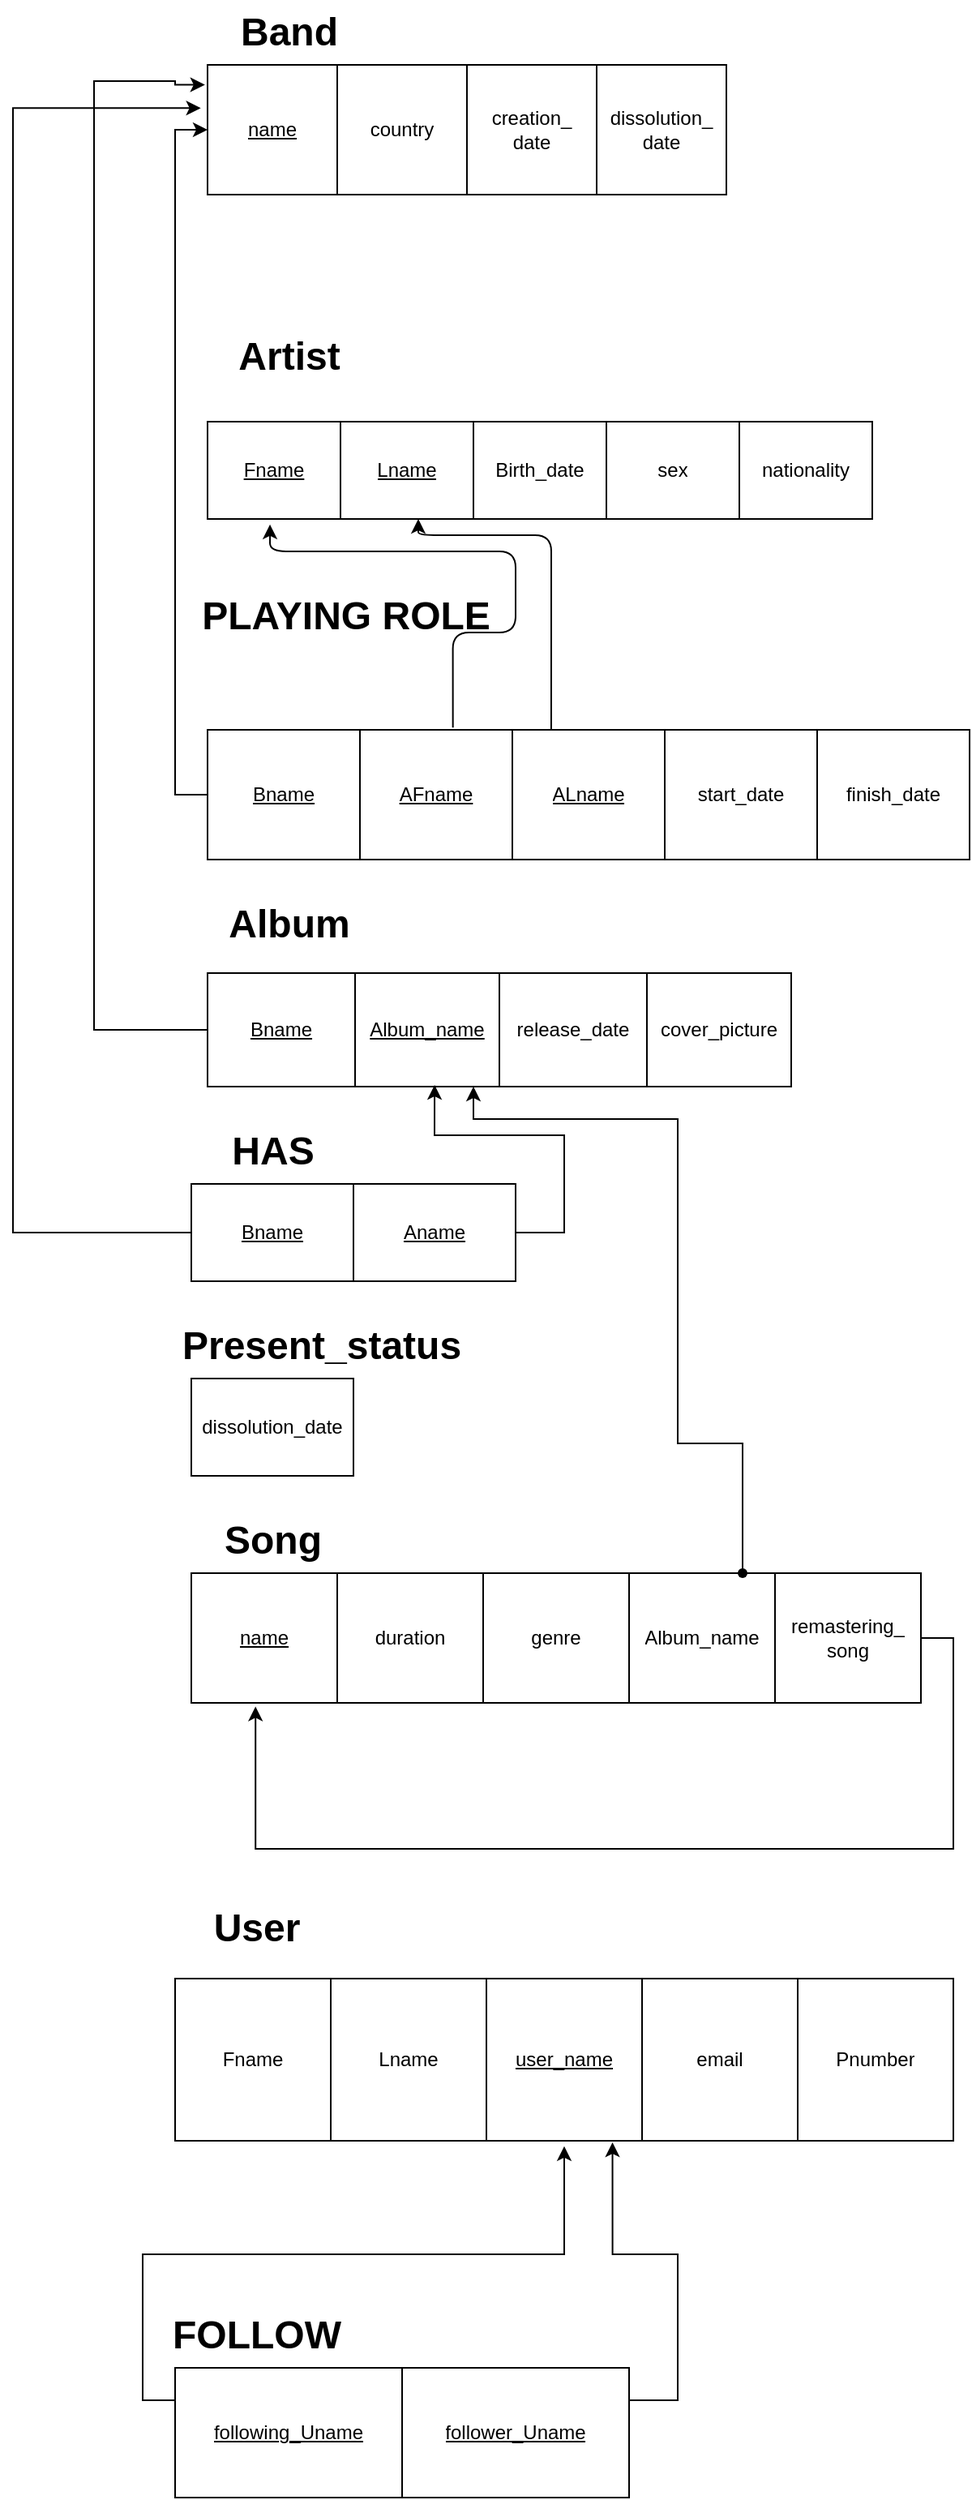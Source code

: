 <mxfile version="14.6.3" type="github">
  <diagram name="Page-1" id="e7010aeb-78dc-98c9-4316-6516fd28bfe3">
    <mxGraphModel dx="1038" dy="580" grid="1" gridSize="10" guides="1" tooltips="1" connect="1" arrows="1" fold="1" page="1" pageScale="1.5" pageWidth="1169" pageHeight="826" background="#ffffff" math="0" shadow="0">
      <root>
        <mxCell id="0" style=";html=1;" />
        <mxCell id="1" style=";html=1;" parent="0" />
        <mxCell id="0AfhaiGvRMVgeVekRw-L-74" value="" style="shape=table;html=1;whiteSpace=wrap;startSize=0;container=1;collapsible=0;childLayout=tableLayout;" vertex="1" parent="1">
          <mxGeometry x="730" y="70" width="320" height="80" as="geometry" />
        </mxCell>
        <mxCell id="0AfhaiGvRMVgeVekRw-L-75" value="" style="shape=partialRectangle;html=1;whiteSpace=wrap;collapsible=0;dropTarget=0;pointerEvents=0;fillColor=none;top=0;left=0;bottom=0;right=0;points=[[0,0.5],[1,0.5]];portConstraint=eastwest;" vertex="1" parent="0AfhaiGvRMVgeVekRw-L-74">
          <mxGeometry width="320" height="80" as="geometry" />
        </mxCell>
        <mxCell id="0AfhaiGvRMVgeVekRw-L-76" value="&lt;u&gt;name&lt;/u&gt;" style="shape=partialRectangle;html=1;whiteSpace=wrap;connectable=0;overflow=hidden;fillColor=none;top=0;left=0;bottom=0;right=0;" vertex="1" parent="0AfhaiGvRMVgeVekRw-L-75">
          <mxGeometry width="80" height="80" as="geometry" />
        </mxCell>
        <mxCell id="0AfhaiGvRMVgeVekRw-L-77" value="country" style="shape=partialRectangle;html=1;whiteSpace=wrap;connectable=0;overflow=hidden;fillColor=none;top=0;left=0;bottom=0;right=0;" vertex="1" parent="0AfhaiGvRMVgeVekRw-L-75">
          <mxGeometry x="80" width="80" height="80" as="geometry" />
        </mxCell>
        <mxCell id="0AfhaiGvRMVgeVekRw-L-78" value="creation_&lt;br&gt;date" style="shape=partialRectangle;html=1;whiteSpace=wrap;connectable=0;overflow=hidden;fillColor=none;top=0;left=0;bottom=0;right=0;" vertex="1" parent="0AfhaiGvRMVgeVekRw-L-75">
          <mxGeometry x="160" width="80" height="80" as="geometry" />
        </mxCell>
        <mxCell id="0AfhaiGvRMVgeVekRw-L-79" value="dissolution_&lt;br&gt;date" style="shape=partialRectangle;html=1;whiteSpace=wrap;connectable=0;overflow=hidden;fillColor=none;top=0;left=0;bottom=0;right=0;" vertex="1" parent="0AfhaiGvRMVgeVekRw-L-75">
          <mxGeometry x="240" width="80" height="80" as="geometry" />
        </mxCell>
        <mxCell id="0AfhaiGvRMVgeVekRw-L-80" value="Band" style="text;strokeColor=none;fillColor=none;html=1;fontSize=24;fontStyle=1;verticalAlign=middle;align=center;" vertex="1" parent="1">
          <mxGeometry x="730" y="30" width="100" height="40" as="geometry" />
        </mxCell>
        <mxCell id="0AfhaiGvRMVgeVekRw-L-81" value="" style="shape=table;html=1;whiteSpace=wrap;startSize=0;container=1;collapsible=0;childLayout=tableLayout;" vertex="1" parent="1">
          <mxGeometry x="730" y="290" width="410" height="60" as="geometry" />
        </mxCell>
        <mxCell id="0AfhaiGvRMVgeVekRw-L-82" value="" style="shape=partialRectangle;html=1;whiteSpace=wrap;collapsible=0;dropTarget=0;pointerEvents=0;fillColor=none;top=0;left=0;bottom=0;right=0;points=[[0,0.5],[1,0.5]];portConstraint=eastwest;" vertex="1" parent="0AfhaiGvRMVgeVekRw-L-81">
          <mxGeometry width="410" height="60" as="geometry" />
        </mxCell>
        <mxCell id="0AfhaiGvRMVgeVekRw-L-83" value="&lt;u&gt;Fname&lt;/u&gt;" style="shape=partialRectangle;html=1;whiteSpace=wrap;connectable=0;overflow=hidden;fillColor=none;top=0;left=0;bottom=0;right=0;" vertex="1" parent="0AfhaiGvRMVgeVekRw-L-82">
          <mxGeometry width="82" height="60" as="geometry" />
        </mxCell>
        <mxCell id="0AfhaiGvRMVgeVekRw-L-84" value="&lt;u&gt;Lname&lt;/u&gt;" style="shape=partialRectangle;html=1;whiteSpace=wrap;connectable=0;overflow=hidden;fillColor=none;top=0;left=0;bottom=0;right=0;" vertex="1" parent="0AfhaiGvRMVgeVekRw-L-82">
          <mxGeometry x="82" width="82" height="60" as="geometry" />
        </mxCell>
        <mxCell id="0AfhaiGvRMVgeVekRw-L-85" value="Birth_date" style="shape=partialRectangle;html=1;whiteSpace=wrap;connectable=0;overflow=hidden;fillColor=none;top=0;left=0;bottom=0;right=0;" vertex="1" parent="0AfhaiGvRMVgeVekRw-L-82">
          <mxGeometry x="164" width="82" height="60" as="geometry" />
        </mxCell>
        <mxCell id="0AfhaiGvRMVgeVekRw-L-86" value="sex" style="shape=partialRectangle;html=1;whiteSpace=wrap;connectable=0;overflow=hidden;fillColor=none;top=0;left=0;bottom=0;right=0;" vertex="1" parent="0AfhaiGvRMVgeVekRw-L-82">
          <mxGeometry x="246" width="82" height="60" as="geometry" />
        </mxCell>
        <mxCell id="0AfhaiGvRMVgeVekRw-L-87" value="nationality" style="shape=partialRectangle;html=1;whiteSpace=wrap;connectable=0;overflow=hidden;fillColor=none;top=0;left=0;bottom=0;right=0;" vertex="1" parent="0AfhaiGvRMVgeVekRw-L-82">
          <mxGeometry x="328" width="82" height="60" as="geometry" />
        </mxCell>
        <mxCell id="0AfhaiGvRMVgeVekRw-L-89" value="Artist" style="text;strokeColor=none;fillColor=none;html=1;fontSize=24;fontStyle=1;verticalAlign=middle;align=center;" vertex="1" parent="1">
          <mxGeometry x="730" y="230" width="100" height="40" as="geometry" />
        </mxCell>
        <mxCell id="0AfhaiGvRMVgeVekRw-L-97" value="" style="shape=table;html=1;whiteSpace=wrap;startSize=0;container=1;collapsible=0;childLayout=tableLayout;" vertex="1" parent="1">
          <mxGeometry x="730" y="480" width="470" height="80" as="geometry" />
        </mxCell>
        <mxCell id="0AfhaiGvRMVgeVekRw-L-98" value="" style="shape=partialRectangle;html=1;whiteSpace=wrap;collapsible=0;dropTarget=0;pointerEvents=0;fillColor=none;top=0;left=0;bottom=0;right=0;points=[[0,0.5],[1,0.5]];portConstraint=eastwest;" vertex="1" parent="0AfhaiGvRMVgeVekRw-L-97">
          <mxGeometry width="470" height="80" as="geometry" />
        </mxCell>
        <mxCell id="0AfhaiGvRMVgeVekRw-L-99" value="&lt;u&gt;Bname&lt;/u&gt;" style="shape=partialRectangle;html=1;whiteSpace=wrap;connectable=0;overflow=hidden;fillColor=none;top=0;left=0;bottom=0;right=0;" vertex="1" parent="0AfhaiGvRMVgeVekRw-L-98">
          <mxGeometry width="94" height="80" as="geometry" />
        </mxCell>
        <mxCell id="0AfhaiGvRMVgeVekRw-L-100" value="&lt;u&gt;AFname&lt;/u&gt;" style="shape=partialRectangle;html=1;whiteSpace=wrap;connectable=0;overflow=hidden;fillColor=none;top=0;left=0;bottom=0;right=0;" vertex="1" parent="0AfhaiGvRMVgeVekRw-L-98">
          <mxGeometry x="94" width="94" height="80" as="geometry" />
        </mxCell>
        <mxCell id="0AfhaiGvRMVgeVekRw-L-101" value="&lt;u&gt;ALname&lt;/u&gt;" style="shape=partialRectangle;html=1;whiteSpace=wrap;connectable=0;overflow=hidden;fillColor=none;top=0;left=0;bottom=0;right=0;" vertex="1" parent="0AfhaiGvRMVgeVekRw-L-98">
          <mxGeometry x="188" width="94" height="80" as="geometry" />
        </mxCell>
        <mxCell id="0AfhaiGvRMVgeVekRw-L-102" value="start_date" style="shape=partialRectangle;html=1;whiteSpace=wrap;connectable=0;overflow=hidden;fillColor=none;top=0;left=0;bottom=0;right=0;" vertex="1" parent="0AfhaiGvRMVgeVekRw-L-98">
          <mxGeometry x="282" width="94" height="80" as="geometry" />
        </mxCell>
        <mxCell id="0AfhaiGvRMVgeVekRw-L-103" value="finish_date" style="shape=partialRectangle;html=1;whiteSpace=wrap;connectable=0;overflow=hidden;fillColor=none;top=0;left=0;bottom=0;right=0;" vertex="1" parent="0AfhaiGvRMVgeVekRw-L-98">
          <mxGeometry x="376" width="94" height="80" as="geometry" />
        </mxCell>
        <mxCell id="0AfhaiGvRMVgeVekRw-L-104" value="PLAYING ROLE" style="text;strokeColor=none;fillColor=none;html=1;fontSize=24;fontStyle=1;verticalAlign=middle;align=center;" vertex="1" parent="1">
          <mxGeometry x="730" y="390" width="170" height="40" as="geometry" />
        </mxCell>
        <mxCell id="0AfhaiGvRMVgeVekRw-L-106" style="edgeStyle=orthogonalEdgeStyle;rounded=0;orthogonalLoop=1;jettySize=auto;html=1;exitX=0;exitY=0.5;exitDx=0;exitDy=0;entryX=0;entryY=0.5;entryDx=0;entryDy=0;" edge="1" parent="1" source="0AfhaiGvRMVgeVekRw-L-98" target="0AfhaiGvRMVgeVekRw-L-75">
          <mxGeometry relative="1" as="geometry" />
        </mxCell>
        <mxCell id="0AfhaiGvRMVgeVekRw-L-110" value="" style="edgeStyle=segmentEdgeStyle;endArrow=classic;html=1;exitX=0.322;exitY=-0.017;exitDx=0;exitDy=0;exitPerimeter=0;entryX=0.094;entryY=1.057;entryDx=0;entryDy=0;entryPerimeter=0;" edge="1" parent="1" source="0AfhaiGvRMVgeVekRw-L-98" target="0AfhaiGvRMVgeVekRw-L-82">
          <mxGeometry width="50" height="50" relative="1" as="geometry">
            <mxPoint x="882" y="429" as="sourcePoint" />
            <mxPoint x="760" y="370" as="targetPoint" />
            <Array as="points">
              <mxPoint x="881" y="420" />
              <mxPoint x="920" y="420" />
              <mxPoint x="920" y="370" />
              <mxPoint x="769" y="370" />
            </Array>
          </mxGeometry>
        </mxCell>
        <mxCell id="0AfhaiGvRMVgeVekRw-L-112" value="" style="edgeStyle=segmentEdgeStyle;endArrow=classic;html=1;exitX=0.451;exitY=0;exitDx=0;exitDy=0;exitPerimeter=0;" edge="1" parent="1" source="0AfhaiGvRMVgeVekRw-L-98" target="0AfhaiGvRMVgeVekRw-L-82">
          <mxGeometry width="50" height="50" relative="1" as="geometry">
            <mxPoint x="942" y="447" as="sourcePoint" />
            <mxPoint x="860" y="350" as="targetPoint" />
            <Array as="points">
              <mxPoint x="942" y="360" />
              <mxPoint x="860" y="360" />
            </Array>
          </mxGeometry>
        </mxCell>
        <mxCell id="0AfhaiGvRMVgeVekRw-L-113" value="" style="shape=table;html=1;whiteSpace=wrap;startSize=0;container=1;collapsible=0;childLayout=tableLayout;" vertex="1" parent="1">
          <mxGeometry x="730" y="630" width="360" height="70" as="geometry" />
        </mxCell>
        <mxCell id="0AfhaiGvRMVgeVekRw-L-114" value="" style="shape=partialRectangle;html=1;whiteSpace=wrap;collapsible=0;dropTarget=0;pointerEvents=0;fillColor=none;top=0;left=0;bottom=0;right=0;points=[[0,0.5],[1,0.5]];portConstraint=eastwest;" vertex="1" parent="0AfhaiGvRMVgeVekRw-L-113">
          <mxGeometry width="360" height="70" as="geometry" />
        </mxCell>
        <mxCell id="0AfhaiGvRMVgeVekRw-L-115" value="&lt;u&gt;Bname&lt;/u&gt;" style="shape=partialRectangle;html=1;whiteSpace=wrap;connectable=0;overflow=hidden;fillColor=none;top=0;left=0;bottom=0;right=0;" vertex="1" parent="0AfhaiGvRMVgeVekRw-L-114">
          <mxGeometry width="91" height="70" as="geometry" />
        </mxCell>
        <mxCell id="0AfhaiGvRMVgeVekRw-L-116" value="&lt;u&gt;Album_name&lt;/u&gt;" style="shape=partialRectangle;html=1;whiteSpace=wrap;connectable=0;overflow=hidden;fillColor=none;top=0;left=0;bottom=0;right=0;" vertex="1" parent="0AfhaiGvRMVgeVekRw-L-114">
          <mxGeometry x="91" width="89" height="70" as="geometry" />
        </mxCell>
        <mxCell id="0AfhaiGvRMVgeVekRw-L-117" value="release_date" style="shape=partialRectangle;html=1;whiteSpace=wrap;connectable=0;overflow=hidden;fillColor=none;top=0;left=0;bottom=0;right=0;" vertex="1" parent="0AfhaiGvRMVgeVekRw-L-114">
          <mxGeometry x="180" width="91" height="70" as="geometry" />
        </mxCell>
        <mxCell id="0AfhaiGvRMVgeVekRw-L-118" value="cover_picture" style="shape=partialRectangle;html=1;whiteSpace=wrap;connectable=0;overflow=hidden;fillColor=none;top=0;left=0;bottom=0;right=0;" vertex="1" parent="0AfhaiGvRMVgeVekRw-L-114">
          <mxGeometry x="271" width="89" height="70" as="geometry" />
        </mxCell>
        <mxCell id="0AfhaiGvRMVgeVekRw-L-119" value="Album" style="text;strokeColor=none;fillColor=none;html=1;fontSize=24;fontStyle=1;verticalAlign=middle;align=center;" vertex="1" parent="1">
          <mxGeometry x="730" y="580" width="100" height="40" as="geometry" />
        </mxCell>
        <mxCell id="0AfhaiGvRMVgeVekRw-L-125" style="edgeStyle=orthogonalEdgeStyle;rounded=0;orthogonalLoop=1;jettySize=auto;html=1;entryX=-0.005;entryY=0.153;entryDx=0;entryDy=0;entryPerimeter=0;" edge="1" parent="1" source="0AfhaiGvRMVgeVekRw-L-114" target="0AfhaiGvRMVgeVekRw-L-75">
          <mxGeometry relative="1" as="geometry">
            <mxPoint x="670" y="80" as="targetPoint" />
            <Array as="points">
              <mxPoint x="660" y="665" />
              <mxPoint x="660" y="80" />
              <mxPoint x="710" y="80" />
              <mxPoint x="710" y="82" />
            </Array>
          </mxGeometry>
        </mxCell>
        <mxCell id="0AfhaiGvRMVgeVekRw-L-130" style="edgeStyle=orthogonalEdgeStyle;rounded=0;orthogonalLoop=1;jettySize=auto;html=1;entryX=0.389;entryY=0.986;entryDx=0;entryDy=0;entryPerimeter=0;" edge="1" parent="1" source="0AfhaiGvRMVgeVekRw-L-126" target="0AfhaiGvRMVgeVekRw-L-114">
          <mxGeometry relative="1" as="geometry">
            <mxPoint x="870" y="720" as="targetPoint" />
            <Array as="points">
              <mxPoint x="950" y="790" />
              <mxPoint x="950" y="730" />
              <mxPoint x="870" y="730" />
            </Array>
          </mxGeometry>
        </mxCell>
        <mxCell id="0AfhaiGvRMVgeVekRw-L-126" value="" style="shape=table;html=1;whiteSpace=wrap;startSize=0;container=1;collapsible=0;childLayout=tableLayout;" vertex="1" parent="1">
          <mxGeometry x="720" y="760" width="200" height="60" as="geometry" />
        </mxCell>
        <mxCell id="0AfhaiGvRMVgeVekRw-L-127" value="" style="shape=partialRectangle;html=1;whiteSpace=wrap;collapsible=0;dropTarget=0;pointerEvents=0;fillColor=none;top=0;left=0;bottom=0;right=0;points=[[0,0.5],[1,0.5]];portConstraint=eastwest;" vertex="1" parent="0AfhaiGvRMVgeVekRw-L-126">
          <mxGeometry width="200" height="60" as="geometry" />
        </mxCell>
        <mxCell id="0AfhaiGvRMVgeVekRw-L-128" value="&lt;u&gt;Bname&lt;/u&gt;" style="shape=partialRectangle;html=1;whiteSpace=wrap;connectable=0;overflow=hidden;fillColor=none;top=0;left=0;bottom=0;right=0;" vertex="1" parent="0AfhaiGvRMVgeVekRw-L-127">
          <mxGeometry width="100" height="60" as="geometry" />
        </mxCell>
        <mxCell id="0AfhaiGvRMVgeVekRw-L-129" value="&lt;u&gt;Aname&lt;/u&gt;" style="shape=partialRectangle;html=1;whiteSpace=wrap;connectable=0;overflow=hidden;fillColor=none;top=0;left=0;bottom=0;right=0;" vertex="1" parent="0AfhaiGvRMVgeVekRw-L-127">
          <mxGeometry x="100" width="100" height="60" as="geometry" />
        </mxCell>
        <mxCell id="0AfhaiGvRMVgeVekRw-L-132" style="edgeStyle=orthogonalEdgeStyle;rounded=0;orthogonalLoop=1;jettySize=auto;html=1;entryX=-0.013;entryY=0.333;entryDx=0;entryDy=0;entryPerimeter=0;" edge="1" parent="1" source="0AfhaiGvRMVgeVekRw-L-127" target="0AfhaiGvRMVgeVekRw-L-75">
          <mxGeometry relative="1" as="geometry">
            <mxPoint x="630" y="100" as="targetPoint" />
            <Array as="points">
              <mxPoint x="610" y="790" />
              <mxPoint x="610" y="97" />
            </Array>
          </mxGeometry>
        </mxCell>
        <mxCell id="0AfhaiGvRMVgeVekRw-L-133" value="HAS" style="text;strokeColor=none;fillColor=none;html=1;fontSize=24;fontStyle=1;verticalAlign=middle;align=center;" vertex="1" parent="1">
          <mxGeometry x="720" y="720" width="100" height="40" as="geometry" />
        </mxCell>
        <mxCell id="0AfhaiGvRMVgeVekRw-L-134" value="" style="shape=table;html=1;whiteSpace=wrap;startSize=0;container=1;collapsible=0;childLayout=tableLayout;" vertex="1" parent="1">
          <mxGeometry x="720" y="880" width="100" height="60" as="geometry" />
        </mxCell>
        <mxCell id="0AfhaiGvRMVgeVekRw-L-135" value="" style="shape=partialRectangle;html=1;whiteSpace=wrap;collapsible=0;dropTarget=0;pointerEvents=0;fillColor=none;top=0;left=0;bottom=0;right=0;points=[[0,0.5],[1,0.5]];portConstraint=eastwest;" vertex="1" parent="0AfhaiGvRMVgeVekRw-L-134">
          <mxGeometry width="100" height="60" as="geometry" />
        </mxCell>
        <mxCell id="0AfhaiGvRMVgeVekRw-L-136" value="dissolution_date" style="shape=partialRectangle;html=1;whiteSpace=wrap;connectable=0;overflow=hidden;fillColor=none;top=0;left=0;bottom=0;right=0;" vertex="1" parent="0AfhaiGvRMVgeVekRw-L-135">
          <mxGeometry width="100" height="60" as="geometry" />
        </mxCell>
        <mxCell id="0AfhaiGvRMVgeVekRw-L-137" value="Present_status" style="text;strokeColor=none;fillColor=none;html=1;fontSize=24;fontStyle=1;verticalAlign=middle;align=center;" vertex="1" parent="1">
          <mxGeometry x="720" y="840" width="160" height="40" as="geometry" />
        </mxCell>
        <mxCell id="0AfhaiGvRMVgeVekRw-L-138" value="" style="shape=table;html=1;whiteSpace=wrap;startSize=0;container=1;collapsible=0;childLayout=tableLayout;" vertex="1" parent="1">
          <mxGeometry x="720" y="1000" width="450" height="80" as="geometry" />
        </mxCell>
        <mxCell id="0AfhaiGvRMVgeVekRw-L-139" value="" style="shape=partialRectangle;html=1;whiteSpace=wrap;collapsible=0;dropTarget=0;pointerEvents=0;fillColor=none;top=0;left=0;bottom=0;right=0;points=[[0,0.5],[1,0.5]];portConstraint=eastwest;" vertex="1" parent="0AfhaiGvRMVgeVekRw-L-138">
          <mxGeometry width="450" height="80" as="geometry" />
        </mxCell>
        <mxCell id="0AfhaiGvRMVgeVekRw-L-140" value="&lt;u&gt;name&lt;/u&gt;" style="shape=partialRectangle;html=1;whiteSpace=wrap;connectable=0;overflow=hidden;fillColor=none;top=0;left=0;bottom=0;right=0;" vertex="1" parent="0AfhaiGvRMVgeVekRw-L-139">
          <mxGeometry width="90" height="80" as="geometry" />
        </mxCell>
        <mxCell id="0AfhaiGvRMVgeVekRw-L-141" value="duration" style="shape=partialRectangle;html=1;whiteSpace=wrap;connectable=0;overflow=hidden;fillColor=none;top=0;left=0;bottom=0;right=0;" vertex="1" parent="0AfhaiGvRMVgeVekRw-L-139">
          <mxGeometry x="90" width="90" height="80" as="geometry" />
        </mxCell>
        <mxCell id="0AfhaiGvRMVgeVekRw-L-142" value="genre" style="shape=partialRectangle;html=1;whiteSpace=wrap;connectable=0;overflow=hidden;fillColor=none;top=0;left=0;bottom=0;right=0;" vertex="1" parent="0AfhaiGvRMVgeVekRw-L-139">
          <mxGeometry x="180" width="90" height="80" as="geometry" />
        </mxCell>
        <mxCell id="0AfhaiGvRMVgeVekRw-L-143" value="Album_name" style="shape=partialRectangle;html=1;whiteSpace=wrap;connectable=0;overflow=hidden;fillColor=none;top=0;left=0;bottom=0;right=0;" vertex="1" parent="0AfhaiGvRMVgeVekRw-L-139">
          <mxGeometry x="270" width="90" height="80" as="geometry" />
        </mxCell>
        <mxCell id="0AfhaiGvRMVgeVekRw-L-144" value="remastering_&lt;br&gt;song" style="shape=partialRectangle;html=1;whiteSpace=wrap;connectable=0;overflow=hidden;fillColor=none;top=0;left=0;bottom=0;right=0;" vertex="1" parent="0AfhaiGvRMVgeVekRw-L-139">
          <mxGeometry x="360" width="90" height="80" as="geometry" />
        </mxCell>
        <mxCell id="0AfhaiGvRMVgeVekRw-L-150" style="edgeStyle=orthogonalEdgeStyle;rounded=0;orthogonalLoop=1;jettySize=auto;html=1;entryX=0.088;entryY=1.028;entryDx=0;entryDy=0;entryPerimeter=0;" edge="1" parent="0AfhaiGvRMVgeVekRw-L-138" source="0AfhaiGvRMVgeVekRw-L-139" target="0AfhaiGvRMVgeVekRw-L-139">
          <mxGeometry relative="1" as="geometry">
            <mxPoint x="40" y="130" as="targetPoint" />
            <Array as="points">
              <mxPoint x="470" y="40" />
              <mxPoint x="470" y="170" />
              <mxPoint x="40" y="170" />
            </Array>
          </mxGeometry>
        </mxCell>
        <mxCell id="0AfhaiGvRMVgeVekRw-L-145" value="Song" style="text;strokeColor=none;fillColor=none;html=1;fontSize=24;fontStyle=1;verticalAlign=middle;align=center;" vertex="1" parent="1">
          <mxGeometry x="720" y="960" width="100" height="40" as="geometry" />
        </mxCell>
        <mxCell id="0AfhaiGvRMVgeVekRw-L-152" style="edgeStyle=orthogonalEdgeStyle;rounded=0;orthogonalLoop=1;jettySize=auto;html=1;" edge="1" parent="1" source="0AfhaiGvRMVgeVekRw-L-151">
          <mxGeometry relative="1" as="geometry">
            <mxPoint x="894" y="700" as="targetPoint" />
            <Array as="points">
              <mxPoint x="1020" y="920" />
              <mxPoint x="1020" y="720" />
              <mxPoint x="894" y="720" />
            </Array>
          </mxGeometry>
        </mxCell>
        <mxCell id="0AfhaiGvRMVgeVekRw-L-151" value="" style="shape=waypoint;sketch=0;size=6;pointerEvents=1;points=[];fillColor=none;resizable=0;rotatable=0;perimeter=centerPerimeter;snapToPoint=1;" vertex="1" parent="1">
          <mxGeometry x="1040" y="980" width="40" height="40" as="geometry" />
        </mxCell>
        <mxCell id="0AfhaiGvRMVgeVekRw-L-153" value="" style="shape=table;html=1;whiteSpace=wrap;startSize=0;container=1;collapsible=0;childLayout=tableLayout;" vertex="1" parent="1">
          <mxGeometry x="710" y="1250" width="480" height="100" as="geometry" />
        </mxCell>
        <mxCell id="0AfhaiGvRMVgeVekRw-L-154" value="" style="shape=partialRectangle;html=1;whiteSpace=wrap;collapsible=0;dropTarget=0;pointerEvents=0;fillColor=none;top=0;left=0;bottom=0;right=0;points=[[0,0.5],[1,0.5]];portConstraint=eastwest;" vertex="1" parent="0AfhaiGvRMVgeVekRw-L-153">
          <mxGeometry width="480" height="100" as="geometry" />
        </mxCell>
        <mxCell id="0AfhaiGvRMVgeVekRw-L-155" value="Fname" style="shape=partialRectangle;html=1;whiteSpace=wrap;connectable=0;overflow=hidden;fillColor=none;top=0;left=0;bottom=0;right=0;" vertex="1" parent="0AfhaiGvRMVgeVekRw-L-154">
          <mxGeometry width="96" height="100" as="geometry" />
        </mxCell>
        <mxCell id="0AfhaiGvRMVgeVekRw-L-156" value="Lname" style="shape=partialRectangle;html=1;whiteSpace=wrap;connectable=0;overflow=hidden;fillColor=none;top=0;left=0;bottom=0;right=0;" vertex="1" parent="0AfhaiGvRMVgeVekRw-L-154">
          <mxGeometry x="96" width="96" height="100" as="geometry" />
        </mxCell>
        <mxCell id="0AfhaiGvRMVgeVekRw-L-157" value="&lt;u&gt;user_name&lt;/u&gt;" style="shape=partialRectangle;html=1;whiteSpace=wrap;connectable=0;overflow=hidden;fillColor=none;top=0;left=0;bottom=0;right=0;" vertex="1" parent="0AfhaiGvRMVgeVekRw-L-154">
          <mxGeometry x="192" width="96" height="100" as="geometry" />
        </mxCell>
        <mxCell id="0AfhaiGvRMVgeVekRw-L-158" value="email" style="shape=partialRectangle;html=1;whiteSpace=wrap;connectable=0;overflow=hidden;fillColor=none;top=0;left=0;bottom=0;right=0;" vertex="1" parent="0AfhaiGvRMVgeVekRw-L-154">
          <mxGeometry x="288" width="96" height="100" as="geometry" />
        </mxCell>
        <mxCell id="0AfhaiGvRMVgeVekRw-L-159" value="Pnumber" style="shape=partialRectangle;html=1;whiteSpace=wrap;connectable=0;overflow=hidden;fillColor=none;top=0;left=0;bottom=0;right=0;" vertex="1" parent="0AfhaiGvRMVgeVekRw-L-154">
          <mxGeometry x="384" width="96" height="100" as="geometry" />
        </mxCell>
        <mxCell id="0AfhaiGvRMVgeVekRw-L-160" value="User" style="text;strokeColor=none;fillColor=none;html=1;fontSize=24;fontStyle=1;verticalAlign=middle;align=center;" vertex="1" parent="1">
          <mxGeometry x="710" y="1199" width="100" height="40" as="geometry" />
        </mxCell>
        <mxCell id="0AfhaiGvRMVgeVekRw-L-161" value="" style="shape=table;html=1;whiteSpace=wrap;startSize=0;container=1;collapsible=0;childLayout=tableLayout;" vertex="1" parent="1">
          <mxGeometry x="710" y="1490" width="280" height="80" as="geometry" />
        </mxCell>
        <mxCell id="0AfhaiGvRMVgeVekRw-L-162" value="" style="shape=partialRectangle;html=1;whiteSpace=wrap;collapsible=0;dropTarget=0;pointerEvents=0;fillColor=none;top=0;left=0;bottom=0;right=0;points=[[0,0.5],[1,0.5]];portConstraint=eastwest;" vertex="1" parent="0AfhaiGvRMVgeVekRw-L-161">
          <mxGeometry width="280" height="80" as="geometry" />
        </mxCell>
        <mxCell id="0AfhaiGvRMVgeVekRw-L-163" value="&lt;u&gt;following_Uname&lt;/u&gt;" style="shape=partialRectangle;html=1;whiteSpace=wrap;connectable=0;overflow=hidden;fillColor=none;top=0;left=0;bottom=0;right=0;" vertex="1" parent="0AfhaiGvRMVgeVekRw-L-162">
          <mxGeometry width="140" height="80" as="geometry" />
        </mxCell>
        <mxCell id="0AfhaiGvRMVgeVekRw-L-164" value="&lt;u&gt;follower_Uname&lt;/u&gt;" style="shape=partialRectangle;html=1;whiteSpace=wrap;connectable=0;overflow=hidden;fillColor=none;top=0;left=0;bottom=0;right=0;" vertex="1" parent="0AfhaiGvRMVgeVekRw-L-162">
          <mxGeometry x="140" width="140" height="80" as="geometry" />
        </mxCell>
        <mxCell id="0AfhaiGvRMVgeVekRw-L-165" style="edgeStyle=orthogonalEdgeStyle;rounded=0;orthogonalLoop=1;jettySize=auto;html=1;exitX=0;exitY=0.5;exitDx=0;exitDy=0;entryX=0.5;entryY=1.034;entryDx=0;entryDy=0;entryPerimeter=0;" edge="1" parent="1" source="0AfhaiGvRMVgeVekRw-L-162" target="0AfhaiGvRMVgeVekRw-L-154">
          <mxGeometry relative="1" as="geometry">
            <mxPoint x="950" y="1370" as="targetPoint" />
            <Array as="points">
              <mxPoint x="690" y="1510" />
              <mxPoint x="690" y="1420" />
              <mxPoint x="950" y="1420" />
            </Array>
          </mxGeometry>
        </mxCell>
        <mxCell id="0AfhaiGvRMVgeVekRw-L-166" style="edgeStyle=orthogonalEdgeStyle;rounded=0;orthogonalLoop=1;jettySize=auto;html=1;exitX=1;exitY=0.5;exitDx=0;exitDy=0;entryX=0.562;entryY=1.01;entryDx=0;entryDy=0;entryPerimeter=0;" edge="1" parent="1" source="0AfhaiGvRMVgeVekRw-L-162" target="0AfhaiGvRMVgeVekRw-L-154">
          <mxGeometry relative="1" as="geometry">
            <mxPoint x="980" y="1360" as="targetPoint" />
            <Array as="points">
              <mxPoint x="1020" y="1510" />
              <mxPoint x="1020" y="1420" />
              <mxPoint x="980" y="1420" />
            </Array>
          </mxGeometry>
        </mxCell>
        <mxCell id="0AfhaiGvRMVgeVekRw-L-167" value="FOLLOW" style="text;strokeColor=none;fillColor=none;html=1;fontSize=24;fontStyle=1;verticalAlign=middle;align=center;" vertex="1" parent="1">
          <mxGeometry x="710" y="1450" width="100" height="40" as="geometry" />
        </mxCell>
      </root>
    </mxGraphModel>
  </diagram>
</mxfile>
